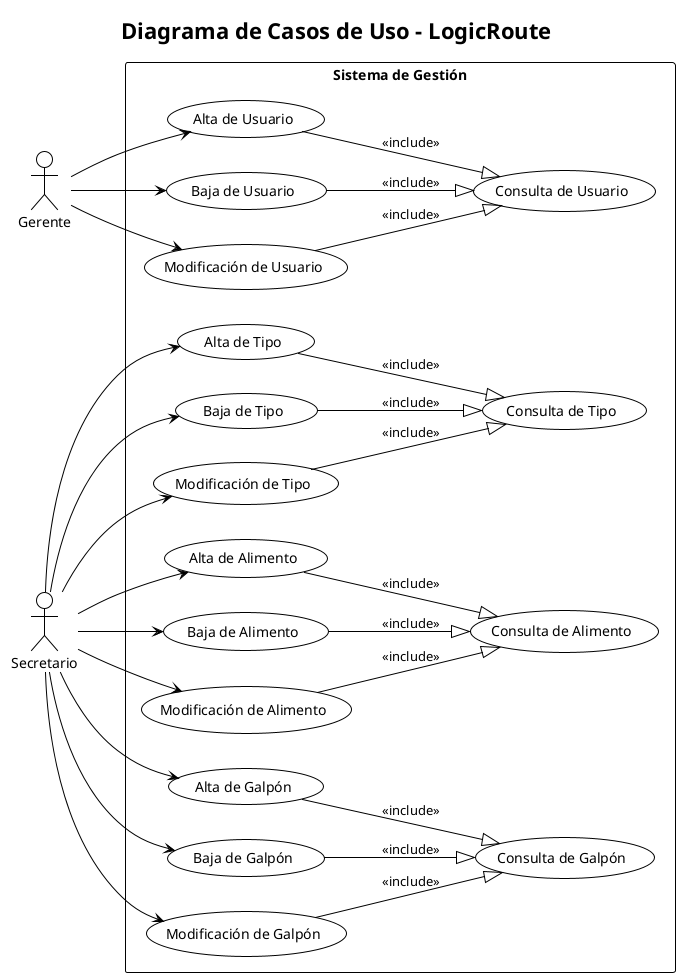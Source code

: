 @startuml diagrama_caso_uso
!theme plain
skinparam packageStyle rectangle

title Diagrama de Casos de Uso - LogicRoute

left to right direction

actor "Gerente" as gerente
actor "Secretario" as secretario

rectangle "Sistema de Gestión" {
    
    ' Definición de los casos de uso para gestion de usuarios
    usecase "Alta de Usuario" as UC1
    usecase "Baja de Usuario" as UC2
    usecase "Modificación de Usuario" as UC3
    usecase "Consulta de Usuario" as UC4
    UC1 --|> UC4 : <<include>>
    UC2 --|> UC4 : <<include>>
    UC3 --|> UC4 : <<include>>

    ' Definición de los casos de uso para gestion de tipos
    usecase "Alta de Tipo" as UC5
    usecase "Baja de Tipo" as UC6
    usecase "Modificación de Tipo" as UC7
    usecase "Consulta de Tipo" as UC8
    UC5 --|> UC8 : <<include>>
    UC6 --|> UC8 : <<include>>
    UC7 --|> UC8 : <<include>>

    ' Definición de los casos de uso para gestion de alimentos
    usecase "Alta de Alimento" as UC9
    usecase "Baja de Alimento" as UC10
    usecase "Modificación de Alimento" as UC11
    usecase "Consulta de Alimento" as UC12
    UC9 --|> UC12 : <<include>>
    UC10 --|> UC12 : <<include>>
    UC11 --|> UC12 : <<include>>

    ' Definición de los casos de uso para gestion de galpones
    usecase "Alta de Galpón" as UC13
    usecase "Baja de Galpón" as UC14
    usecase "Modificación de Galpón" as UC15
    usecase "Consulta de Galpón" as UC16
    UC13 --|> UC16 : <<include>>
    UC14 --|> UC16 : <<include>>
    UC15 --|> UC16 : <<include>>

}

gerente --> UC1
gerente --> UC2
gerente --> UC3
secretario --> UC5
secretario --> UC6
secretario --> UC7
secretario --> UC9
secretario --> UC10
secretario --> UC11
secretario --> UC13
secretario --> UC14
secretario --> UC15

@enduml